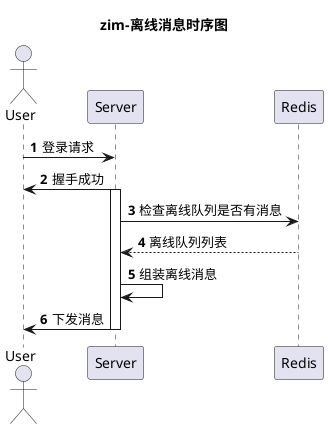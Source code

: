 @startuml
title zim-离线消息时序图

actor User as user
participant "Server" as server
participant "Redis" as redis

autonumber
user -> server:登录请求
server -> user:握手成功
activate server
server -> redis:检查离线队列是否有消息
redis --> server:离线队列列表
server -> server:组装离线消息
server -> user: 下发消息
deactivate server
@enduml
